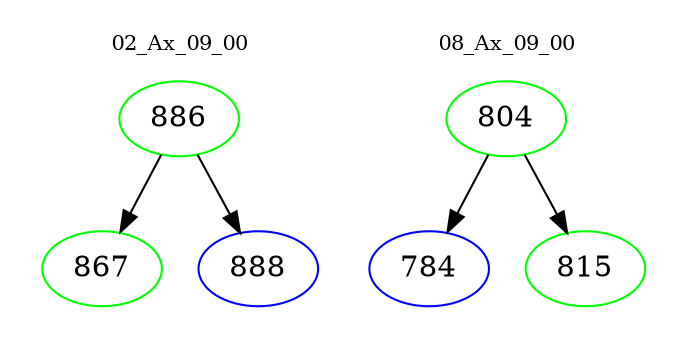 digraph{
subgraph cluster_0 {
color = white
label = "02_Ax_09_00";
fontsize=10;
T0_886 [label="886", color="green"]
T0_886 -> T0_867 [color="black"]
T0_867 [label="867", color="green"]
T0_886 -> T0_888 [color="black"]
T0_888 [label="888", color="blue"]
}
subgraph cluster_1 {
color = white
label = "08_Ax_09_00";
fontsize=10;
T1_804 [label="804", color="green"]
T1_804 -> T1_784 [color="black"]
T1_784 [label="784", color="blue"]
T1_804 -> T1_815 [color="black"]
T1_815 [label="815", color="green"]
}
}
